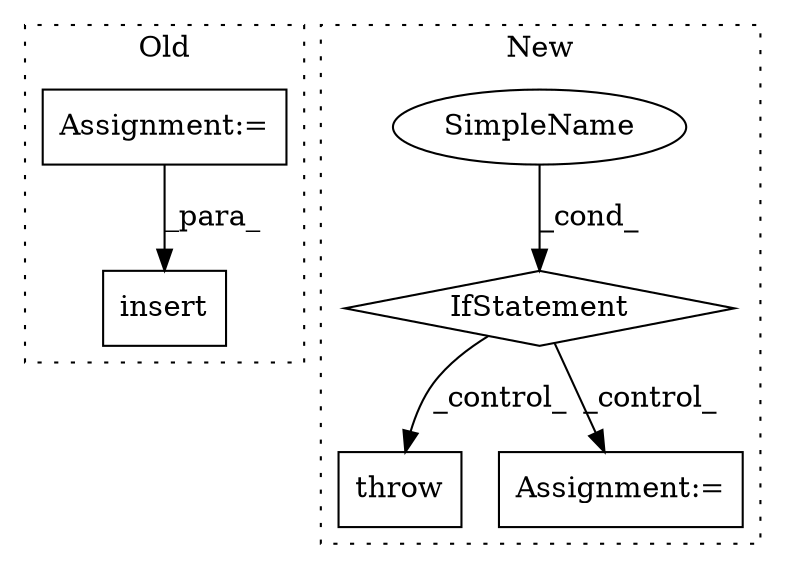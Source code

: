 digraph G {
subgraph cluster0 {
1 [label="insert" a="32" s="20054,20103" l="7,1" shape="box"];
6 [label="Assignment:=" a="7" s="20023" l="14" shape="box"];
label = "Old";
style="dotted";
}
subgraph cluster1 {
2 [label="throw" a="53" s="19287" l="6" shape="box"];
3 [label="SimpleName" a="42" s="" l="" shape="ellipse"];
4 [label="Assignment:=" a="7" s="19399" l="1" shape="box"];
5 [label="IfStatement" a="25" s="19207,19273" l="4,2" shape="diamond"];
label = "New";
style="dotted";
}
3 -> 5 [label="_cond_"];
5 -> 4 [label="_control_"];
5 -> 2 [label="_control_"];
6 -> 1 [label="_para_"];
}